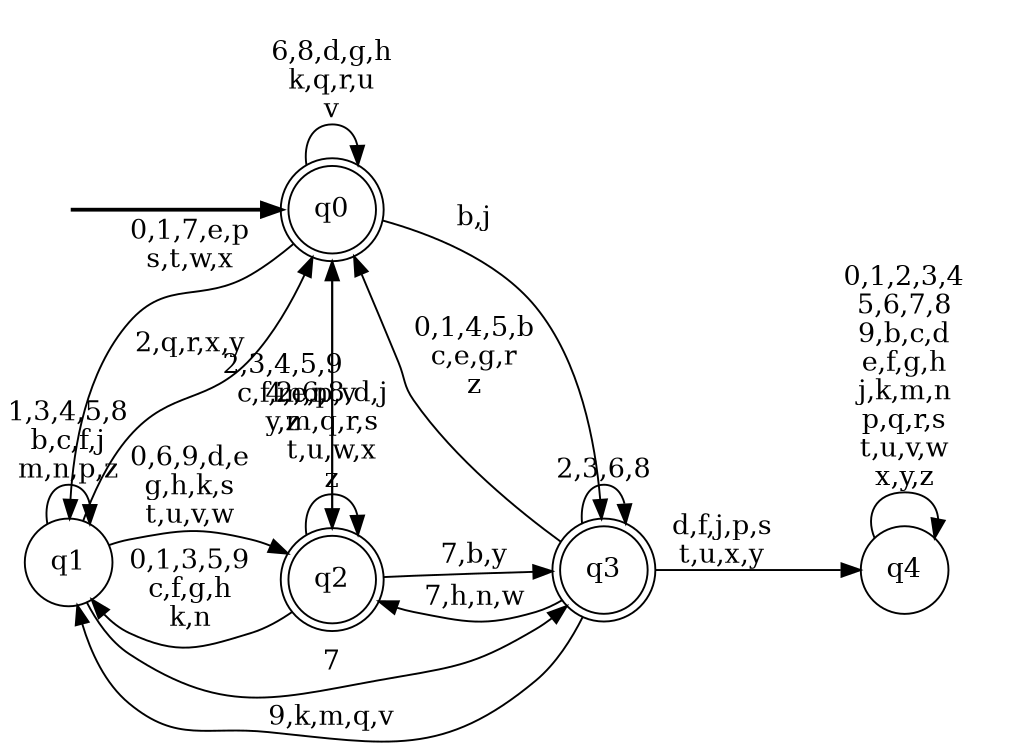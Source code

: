 digraph BlueStar {
__start0 [style = invis, shape = none, label = "", width = 0, height = 0];

rankdir=LR;
size="8,5";

s0 [style="rounded,filled", color="black", fillcolor="white" shape="doublecircle", label="q0"];
s1 [style="filled", color="black", fillcolor="white" shape="circle", label="q1"];
s2 [style="rounded,filled", color="black", fillcolor="white" shape="doublecircle", label="q2"];
s3 [style="rounded,filled", color="black", fillcolor="white" shape="doublecircle", label="q3"];
s4 [style="filled", color="black", fillcolor="white" shape="circle", label="q4"];
subgraph cluster_main { 
	graph [pad=".75", ranksep="0.15", nodesep="0.15"];
	 style=invis; 
	__start0 -> s0 [penwidth=2];
}
s0 -> s0 [label="6,8,d,g,h\nk,q,r,u\nv"];
s0 -> s1 [label="0,1,7,e,p\ns,t,w,x"];
s0 -> s2 [label="2,3,4,5,9\nc,f,m,n\ny,z"];
s0 -> s3 [label="b,j"];
s1 -> s0 [label="2,q,r,x,y"];
s1 -> s1 [label="1,3,4,5,8\nb,c,f,j\nm,n,p,z"];
s1 -> s2 [label="0,6,9,d,e\ng,h,k,s\nt,u,v,w"];
s1 -> s3 [label="7"];
s2 -> s0 [label="4,e,p,v"];
s2 -> s1 [label="0,1,3,5,9\nc,f,g,h\nk,n"];
s2 -> s2 [label="2,6,8,d,j\nm,q,r,s\nt,u,w,x\nz"];
s2 -> s3 [label="7,b,y"];
s3 -> s0 [label="0,1,4,5,b\nc,e,g,r\nz"];
s3 -> s1 [label="9,k,m,q,v"];
s3 -> s2 [label="7,h,n,w"];
s3 -> s3 [label="2,3,6,8"];
s3 -> s4 [label="d,f,j,p,s\nt,u,x,y"];
s4 -> s4 [label="0,1,2,3,4\n5,6,7,8\n9,b,c,d\ne,f,g,h\nj,k,m,n\np,q,r,s\nt,u,v,w\nx,y,z"];

}